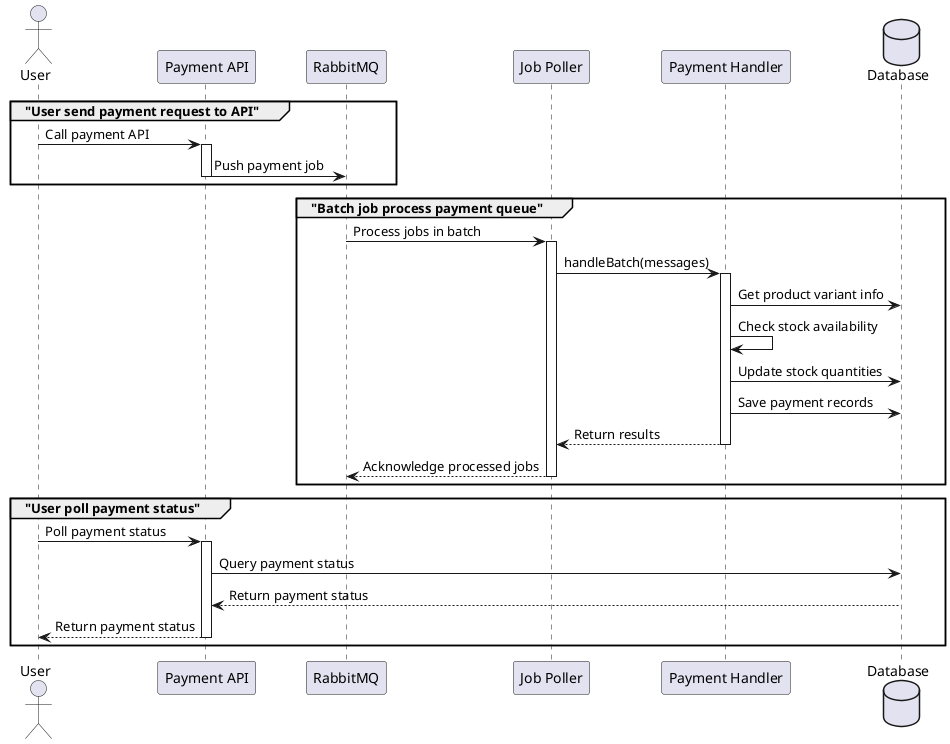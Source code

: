 @startuml payment processing diagram
actor User
participant "Payment API" as API
participant "RabbitMQ" as Queue
participant "Job Poller" as JobService
participant "Payment Handler" as Handler
database "Database" as DB

group "User send payment request to API"
    User -> API: Call payment API
    activate API
    API -> Queue: Push payment job
    deactivate API
end

group "Batch job process payment queue"
    Queue -> JobService: Process jobs in batch
    activate JobService
    JobService -> Handler: handleBatch(messages)
    activate Handler
    
    Handler -> DB: Get product variant info
    Handler -> Handler: Check stock availability
    Handler -> DB: Update stock quantities
    Handler -> DB: Save payment records
    Handler --> JobService: Return results
    deactivate Handler
    
    JobService --> Queue: Acknowledge processed jobs
    deactivate JobService
end

group "User poll payment status"
    User -> API: Poll payment status
    activate API
    API -> DB: Query payment status
    DB --> API: Return payment status
    API --> User: Return payment status
    deactivate API
end

@enduml
